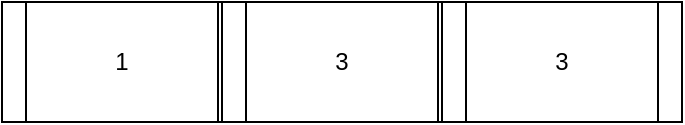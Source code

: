 <mxfile>
    <diagram id="mysrNScS-9Y0moV5fYQe" name="Page-1">
        <mxGraphModel dx="1028" dy="549" grid="1" gridSize="10" guides="1" tooltips="1" connect="1" arrows="1" fold="1" page="1" pageScale="1" pageWidth="827" pageHeight="1169" math="0" shadow="0">
            <root>
                <mxCell id="0"/>
                <mxCell id="1" parent="0"/>
                <mxCell id="2" value="1" style="shape=process;whiteSpace=wrap;html=1;backgroundOutline=1;" vertex="1" parent="1">
                    <mxGeometry x="140" y="150" width="120" height="60" as="geometry"/>
                </mxCell>
                <mxCell id="3" value="3" style="shape=process;whiteSpace=wrap;html=1;backgroundOutline=1;" vertex="1" parent="1">
                    <mxGeometry x="250" y="150" width="120" height="60" as="geometry"/>
                </mxCell>
                <mxCell id="5" value="3" style="shape=process;whiteSpace=wrap;html=1;backgroundOutline=1;" vertex="1" parent="1">
                    <mxGeometry x="360" y="150" width="120" height="60" as="geometry"/>
                </mxCell>
            </root>
        </mxGraphModel>
    </diagram>
</mxfile>